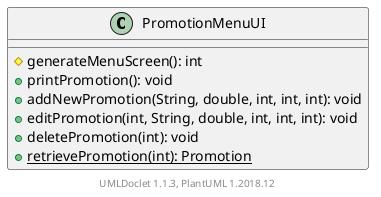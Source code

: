 @startuml

    class PromotionMenuUI {
        #generateMenuScreen(): int
        +printPromotion(): void
        +addNewPromotion(String, double, int, int, int): void
        +editPromotion(int, String, double, int, int, int): void
        +deletePromotion(int): void
        {static} +retrievePromotion(int): Promotion
    }


    center footer UMLDoclet 1.1.3, PlantUML 1.2018.12
@enduml
